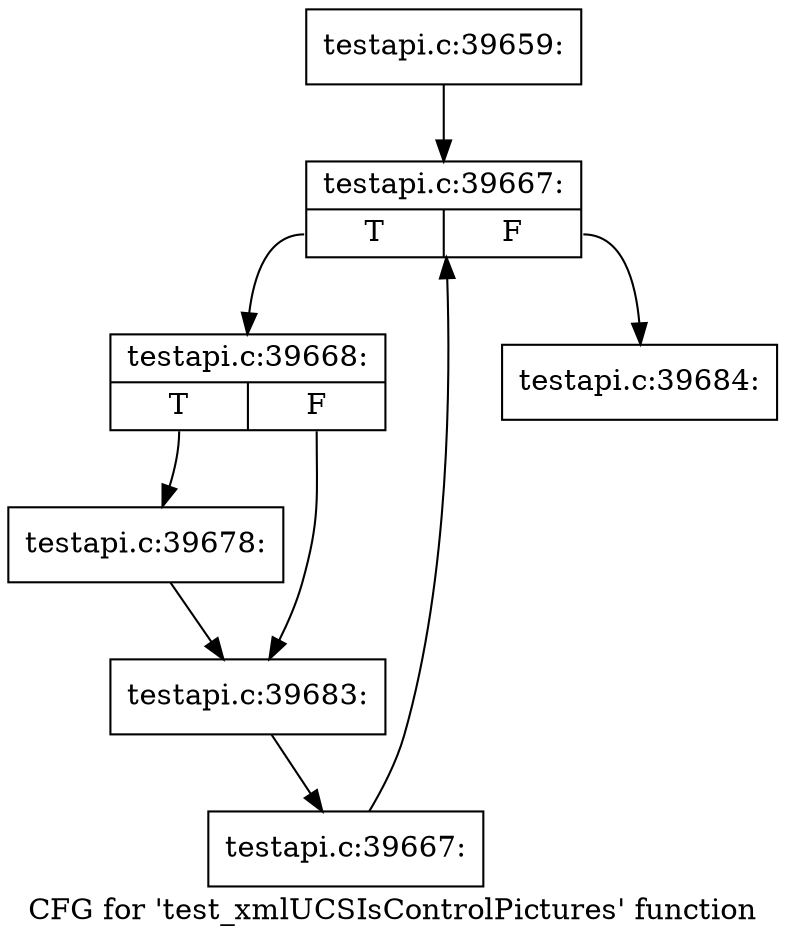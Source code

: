 digraph "CFG for 'test_xmlUCSIsControlPictures' function" {
	label="CFG for 'test_xmlUCSIsControlPictures' function";

	Node0x56687b0 [shape=record,label="{testapi.c:39659:}"];
	Node0x56687b0 -> Node0x5685610;
	Node0x5685610 [shape=record,label="{testapi.c:39667:|{<s0>T|<s1>F}}"];
	Node0x5685610:s0 -> Node0x56858f0;
	Node0x5685610:s1 -> Node0x5685470;
	Node0x56858f0 [shape=record,label="{testapi.c:39668:|{<s0>T|<s1>F}}"];
	Node0x56858f0:s0 -> Node0x5686740;
	Node0x56858f0:s1 -> Node0x5686f10;
	Node0x5686740 [shape=record,label="{testapi.c:39678:}"];
	Node0x5686740 -> Node0x5686f10;
	Node0x5686f10 [shape=record,label="{testapi.c:39683:}"];
	Node0x5686f10 -> Node0x5685860;
	Node0x5685860 [shape=record,label="{testapi.c:39667:}"];
	Node0x5685860 -> Node0x5685610;
	Node0x5685470 [shape=record,label="{testapi.c:39684:}"];
}
